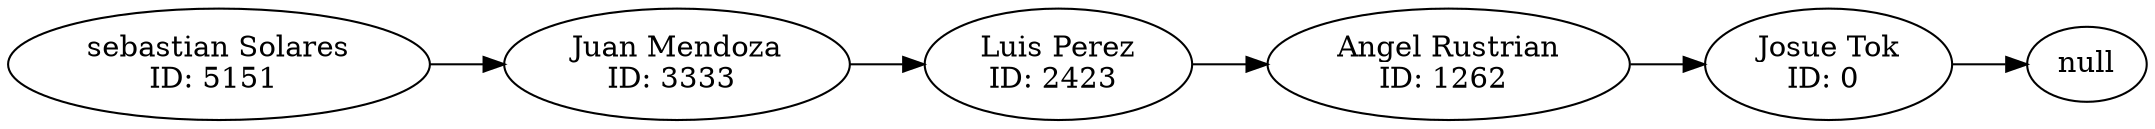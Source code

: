digraph ListaSimple{
rankdir=LR;
node[shape = oval];
nodonull2[label="null"];
nodo0[label="sebastian Solares
ID: 5151 "];
nodo1[label="Juan Mendoza
ID: 3333 "];
nodo2[label="Luis Perez
ID: 2423 "];
nodo3[label="Angel Rustrian
ID: 1262 "];
nodo4[label="Josue Tok
ID: 0 "];
nodo0->nodo1;
nodo1->nodo2;
nodo2->nodo3;
nodo3->nodo4;
nodo4->nodonull2;
}